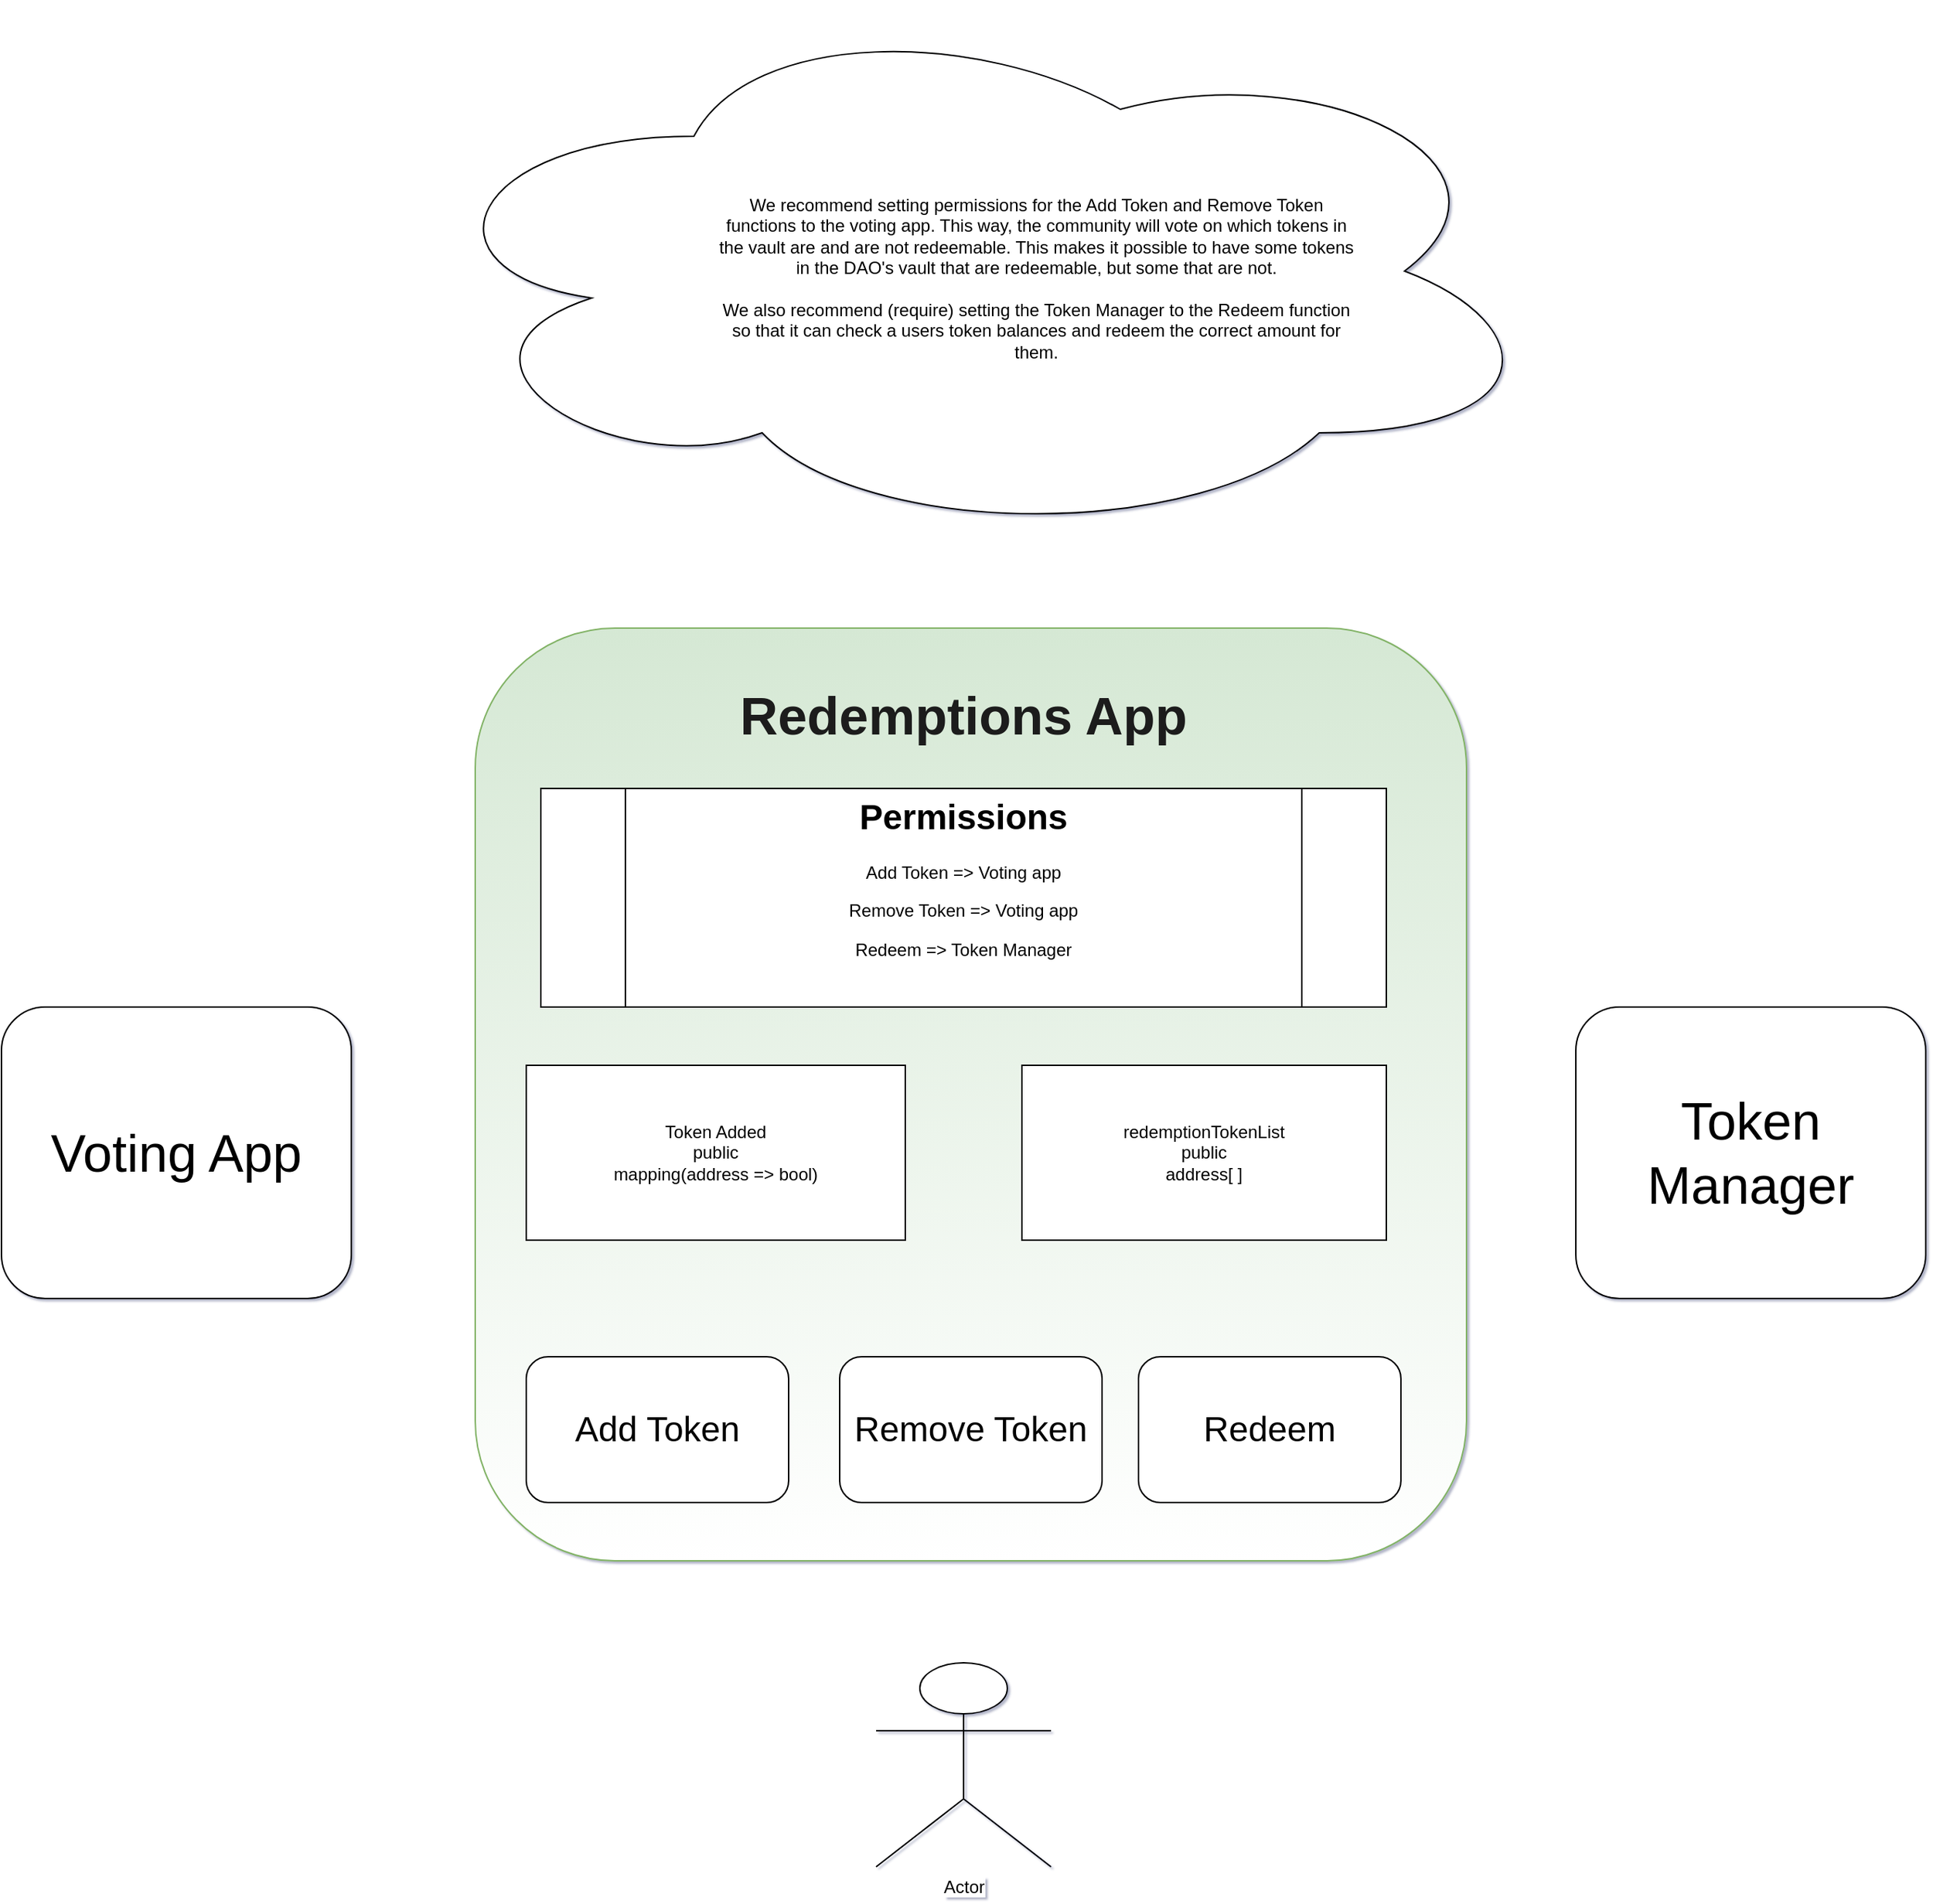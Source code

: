 <mxfile version="11.1.4" type="device"><diagram id="bQC5C4_K72mPEjxHIK28" name="Page-1"><mxGraphModel dx="2272" dy="1945" grid="1" gridSize="10" guides="1" tooltips="1" connect="1" arrows="1" fold="1" page="1" pageScale="1" pageWidth="850" pageHeight="1100" math="0" shadow="1"><root><mxCell id="0"/><mxCell id="1" parent="0"/><mxCell id="3LEtBkd5peUn2HO4RvoB-1" value="" style="rounded=1;whiteSpace=wrap;html=1;fillColor=#d5e8d4;strokeColor=#82b366;gradientColor=#ffffff;" vertex="1" parent="1"><mxGeometry x="85" y="-140" width="680" height="640" as="geometry"/></mxCell><mxCell id="3LEtBkd5peUn2HO4RvoB-4" value="&lt;font style=&quot;font-size: 24px&quot;&gt;Redeem&lt;/font&gt;" style="rounded=1;whiteSpace=wrap;html=1;" vertex="1" parent="1"><mxGeometry x="540" y="360" width="180" height="100" as="geometry"/></mxCell><mxCell id="3LEtBkd5peUn2HO4RvoB-6" value="&lt;font style=&quot;font-size: 24px&quot;&gt;Add Token&lt;/font&gt;" style="rounded=1;whiteSpace=wrap;html=1;" vertex="1" parent="1"><mxGeometry x="120" y="360" width="180" height="100" as="geometry"/></mxCell><mxCell id="3LEtBkd5peUn2HO4RvoB-7" value="&lt;font style=&quot;font-size: 36px&quot; color=&quot;#1a1a1a&quot;&gt;&lt;b&gt;Redemptions App&lt;/b&gt;&lt;/font&gt;" style="text;html=1;strokeColor=none;fillColor=none;align=center;verticalAlign=middle;whiteSpace=wrap;rounded=0;" vertex="1" parent="1"><mxGeometry x="40" y="-120" width="760" height="80" as="geometry"/></mxCell><mxCell id="3LEtBkd5peUn2HO4RvoB-8" value="Actor" style="shape=umlActor;verticalLabelPosition=bottom;labelBackgroundColor=#ffffff;verticalAlign=top;html=1;outlineConnect=0;" vertex="1" parent="1"><mxGeometry x="360" y="570" width="120" height="140" as="geometry"/></mxCell><mxCell id="3LEtBkd5peUn2HO4RvoB-10" value="&lt;font style=&quot;font-size: 24px&quot;&gt;Remove Token&lt;br&gt;&lt;/font&gt;" style="rounded=1;whiteSpace=wrap;html=1;" vertex="1" parent="1"><mxGeometry x="335" y="360" width="180" height="100" as="geometry"/></mxCell><mxCell id="3LEtBkd5peUn2HO4RvoB-14" value="" style="shape=process;whiteSpace=wrap;html=1;backgroundOutline=1;gradientColor=#ffffff;" vertex="1" parent="1"><mxGeometry x="130" y="-30" width="580" height="150" as="geometry"/></mxCell><mxCell id="3LEtBkd5peUn2HO4RvoB-15" value="&lt;span style=&quot;white-space: normal&quot;&gt;Token Added&lt;/span&gt;&lt;br style=&quot;white-space: normal&quot;&gt;&lt;span style=&quot;white-space: normal&quot;&gt;public&lt;/span&gt;&lt;br style=&quot;white-space: normal&quot;&gt;&lt;span class=&quot;pl-c1&quot; style=&quot;white-space: normal&quot;&gt;mapping&lt;/span&gt;&lt;span style=&quot;white-space: normal&quot;&gt;(&lt;/span&gt;&lt;span class=&quot;pl-c1&quot; style=&quot;white-space: normal&quot;&gt;address&lt;/span&gt;&lt;span style=&quot;white-space: normal&quot;&gt;&amp;nbsp;=&amp;gt;&amp;nbsp;&lt;/span&gt;&lt;span class=&quot;pl-c1&quot; style=&quot;white-space: normal&quot;&gt;bool&lt;/span&gt;&lt;span style=&quot;white-space: normal&quot;&gt;)&lt;/span&gt;" style="rounded=0;whiteSpace=wrap;html=1;gradientColor=#ffffff;" vertex="1" parent="1"><mxGeometry x="120" y="160" width="260" height="120" as="geometry"/></mxCell><mxCell id="3LEtBkd5peUn2HO4RvoB-16" value="&lt;span style=&quot;white-space: normal&quot;&gt;redemptionTokenList&lt;/span&gt;&lt;br style=&quot;white-space: normal&quot;&gt;&lt;span style=&quot;white-space: normal&quot;&gt;public&lt;/span&gt;&lt;br style=&quot;white-space: normal&quot;&gt;&lt;span class=&quot;pl-c1&quot; style=&quot;white-space: normal&quot;&gt;address&lt;/span&gt;&lt;span style=&quot;white-space: normal&quot;&gt;[ ]&lt;/span&gt;" style="rounded=0;whiteSpace=wrap;html=1;gradientColor=#ffffff;" vertex="1" parent="1"><mxGeometry x="460" y="160" width="250" height="120" as="geometry"/></mxCell><mxCell id="3LEtBkd5peUn2HO4RvoB-17" value="&lt;h1&gt;Permissions&lt;/h1&gt;&lt;p&gt;Add Token =&amp;gt; Voting app&lt;/p&gt;&lt;p&gt;&lt;span&gt;Remove Token =&amp;gt; Voting app&lt;/span&gt;&lt;/p&gt;&lt;p&gt;Redeem =&amp;gt; Token Manager&lt;/p&gt;" style="text;html=1;strokeColor=none;fillColor=none;spacing=5;spacingTop=-20;whiteSpace=wrap;overflow=hidden;rounded=0;align=center;" vertex="1" parent="1"><mxGeometry x="190" y="-30" width="460" height="150" as="geometry"/></mxCell><mxCell id="3LEtBkd5peUn2HO4RvoB-20" value="&lt;font style=&quot;font-size: 36px&quot;&gt;Token Manager&lt;/font&gt;" style="rounded=1;whiteSpace=wrap;html=1;gradientColor=#ffffff;align=center;" vertex="1" parent="1"><mxGeometry x="840" y="120" width="240" height="200" as="geometry"/></mxCell><mxCell id="3LEtBkd5peUn2HO4RvoB-25" value="&lt;font style=&quot;font-size: 36px&quot;&gt;Voting App&lt;/font&gt;" style="rounded=1;whiteSpace=wrap;html=1;gradientColor=#ffffff;align=center;" vertex="1" parent="1"><mxGeometry x="-240" y="120" width="240" height="200" as="geometry"/></mxCell><mxCell id="3LEtBkd5peUn2HO4RvoB-29" value="" style="ellipse;shape=cloud;whiteSpace=wrap;html=1;gradientColor=#ffffff;align=center;" vertex="1" parent="1"><mxGeometry x="40" y="-570" width="780" height="370" as="geometry"/></mxCell><mxCell id="3LEtBkd5peUn2HO4RvoB-30" value="&lt;div&gt;We recommend setting permissions for the Add Token and Remove Token functions to the voting app. This way, the community will vote on which tokens in the vault are and are not redeemable. This makes it possible to have some tokens in the DAO's vault that are redeemable, but some that are not.&lt;/div&gt;&lt;div&gt;&lt;br&gt;&lt;/div&gt;&lt;div&gt;We also recommend (require) setting the Token Manager to the Redeem function so that it can check a users token balances and redeem the correct amount for them.&lt;/div&gt;" style="text;html=1;strokeColor=none;fillColor=none;align=center;verticalAlign=middle;whiteSpace=wrap;rounded=0;" vertex="1" parent="1"><mxGeometry x="250" y="-470" width="440" height="180" as="geometry"/></mxCell></root></mxGraphModel></diagram></mxfile>